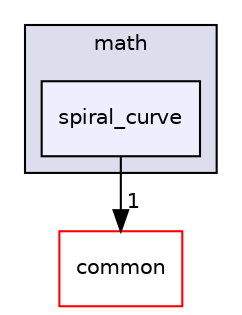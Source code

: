 digraph "modules/planning/math/spiral_curve" {
  compound=true
  node [ fontsize="10", fontname="Helvetica"];
  edge [ labelfontsize="10", labelfontname="Helvetica"];
  subgraph clusterdir_20c36c897bdd5e28542c27d4408ee210 {
    graph [ bgcolor="#ddddee", pencolor="black", label="math" fontname="Helvetica", fontsize="10", URL="dir_20c36c897bdd5e28542c27d4408ee210.html"]
  dir_400f3253874c968c11b7db706c35bce8 [shape=box, label="spiral_curve", style="filled", fillcolor="#eeeeff", pencolor="black", URL="dir_400f3253874c968c11b7db706c35bce8.html"];
  }
  dir_9a5e51f49964887903df6eed98080585 [shape=box label="common" fillcolor="white" style="filled" color="red" URL="dir_9a5e51f49964887903df6eed98080585.html"];
  dir_400f3253874c968c11b7db706c35bce8->dir_9a5e51f49964887903df6eed98080585 [headlabel="1", labeldistance=1.5 headhref="dir_000188_000050.html"];
}
